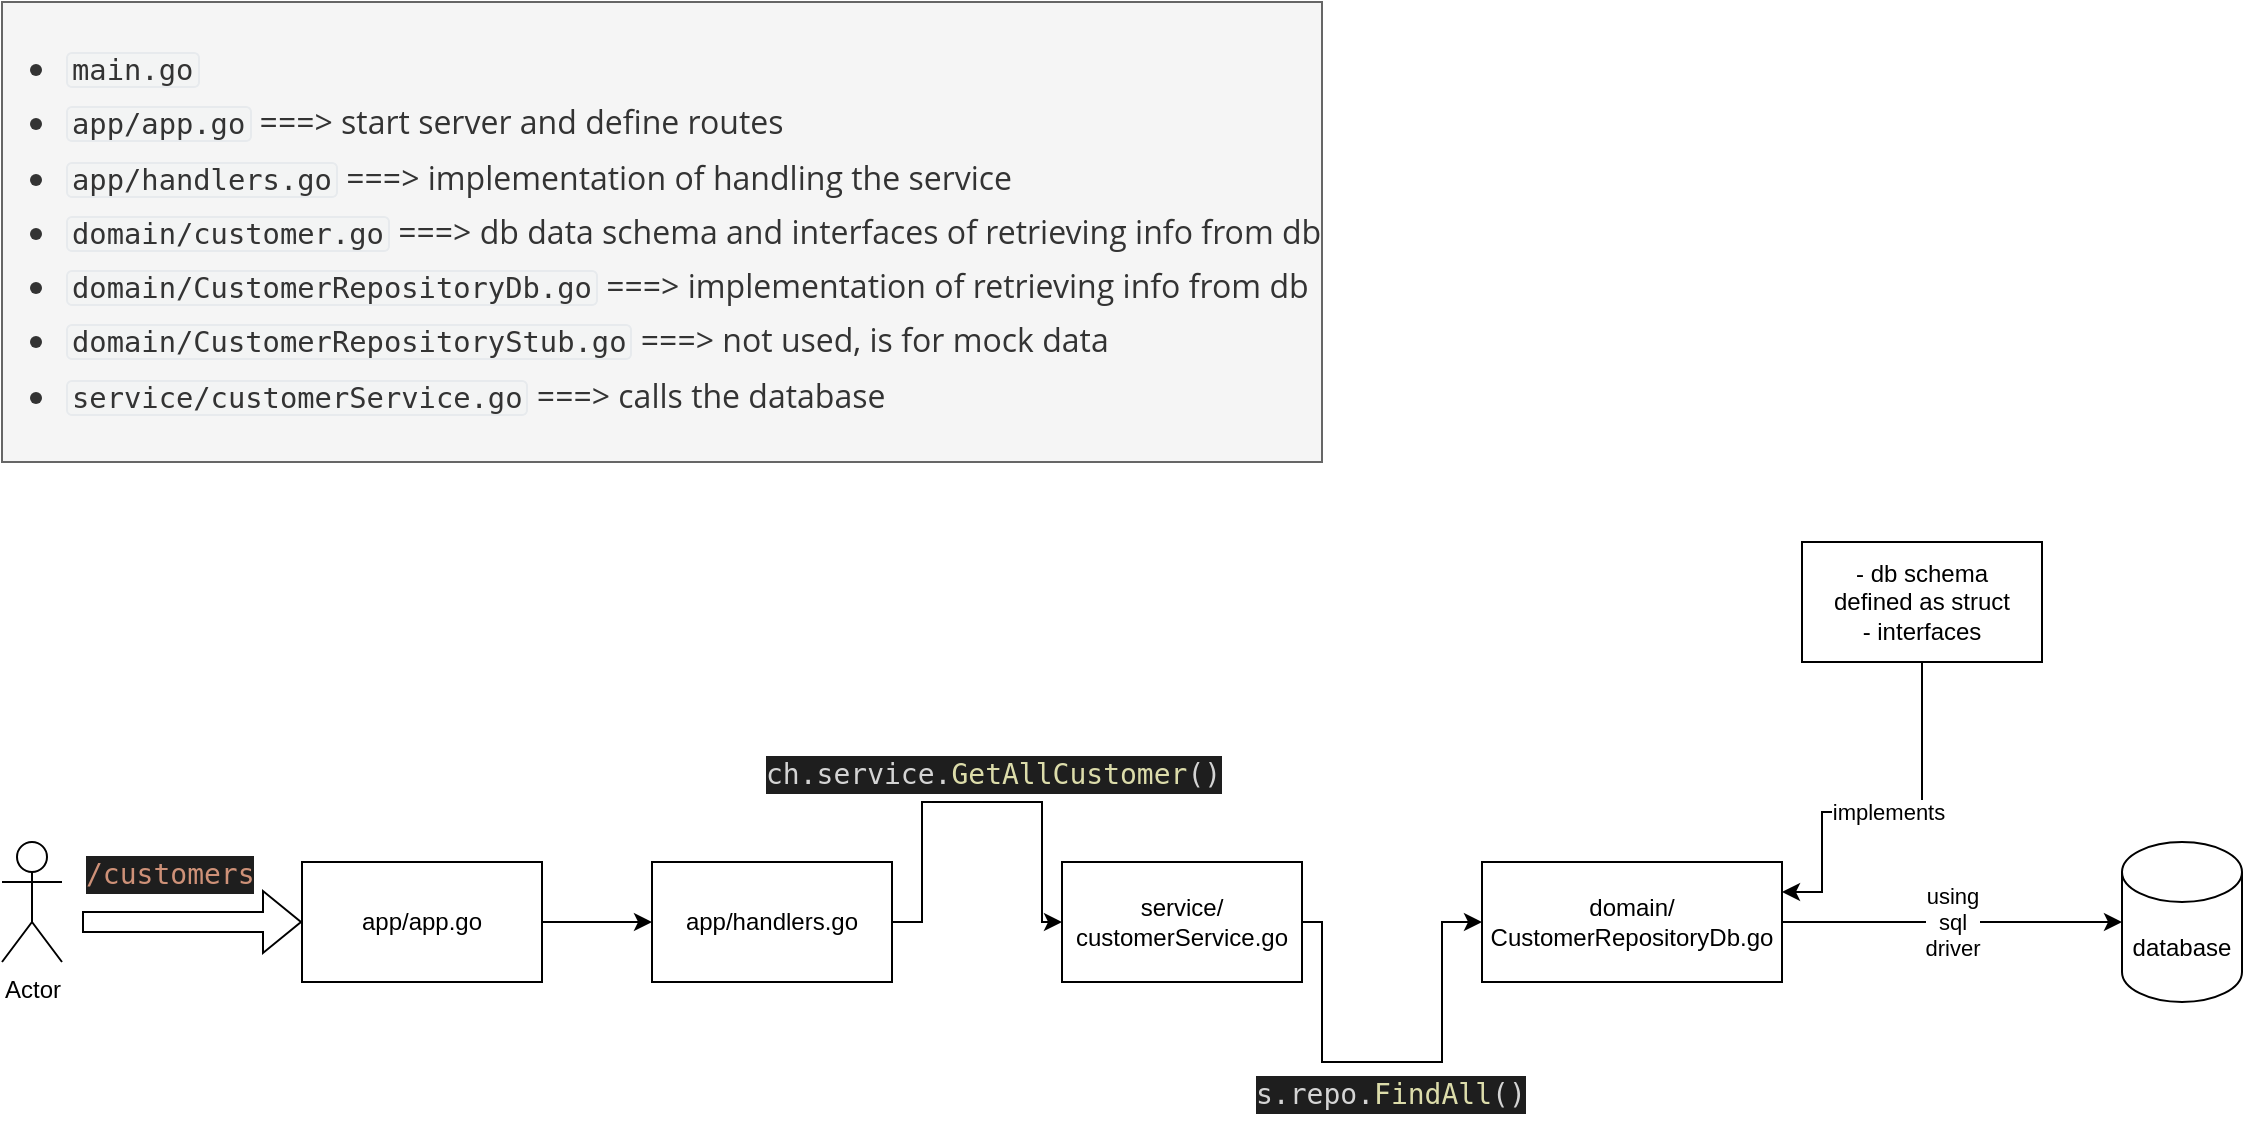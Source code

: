 <mxfile version="16.1.0" type="device" pages="2"><diagram id="Dy-mwYcSYM7fEzbQ-G6F" name="file_structure"><mxGraphModel dx="1350" dy="1909" grid="1" gridSize="10" guides="1" tooltips="1" connect="1" arrows="1" fold="1" page="1" pageScale="1" pageWidth="850" pageHeight="1100" math="0" shadow="0"><root><mxCell id="0"/><mxCell id="1" parent="0"/><mxCell id="a9E211sLJq4NFaBUIyUw-1" value="" style="shape=flexArrow;endArrow=classic;html=1;rounded=0;" parent="1" edge="1"><mxGeometry width="50" height="50" relative="1" as="geometry"><mxPoint x="80" y="270" as="sourcePoint"/><mxPoint x="190" y="270" as="targetPoint"/></mxGeometry></mxCell><mxCell id="a9E211sLJq4NFaBUIyUw-2" value="&lt;meta charset=&quot;utf-8&quot;&gt;&lt;div style=&quot;color: rgb(212, 212, 212); background-color: rgb(30, 30, 30); font-family: &amp;quot;droid sans mono&amp;quot;, &amp;quot;monospace&amp;quot;, monospace, &amp;quot;droid sans fallback&amp;quot;; font-weight: normal; font-size: 14px; line-height: 19px;&quot;&gt;&lt;div&gt;&lt;span style=&quot;color: #ce9178&quot;&gt;/customers&lt;/span&gt;&lt;/div&gt;&lt;/div&gt;" style="text;whiteSpace=wrap;html=1;" parent="1" vertex="1"><mxGeometry x="80" y="230" width="110" height="30" as="geometry"/></mxCell><mxCell id="a9E211sLJq4NFaBUIyUw-3" value="Actor" style="shape=umlActor;verticalLabelPosition=bottom;verticalAlign=top;html=1;outlineConnect=0;" parent="1" vertex="1"><mxGeometry x="40" y="230" width="30" height="60" as="geometry"/></mxCell><mxCell id="a9E211sLJq4NFaBUIyUw-7" style="edgeStyle=orthogonalEdgeStyle;rounded=0;orthogonalLoop=1;jettySize=auto;html=1;entryX=0;entryY=0.5;entryDx=0;entryDy=0;" parent="1" source="a9E211sLJq4NFaBUIyUw-5" target="a9E211sLJq4NFaBUIyUw-6" edge="1"><mxGeometry relative="1" as="geometry"/></mxCell><mxCell id="a9E211sLJq4NFaBUIyUw-5" value="app/app.go" style="rounded=0;whiteSpace=wrap;html=1;" parent="1" vertex="1"><mxGeometry x="190" y="240" width="120" height="60" as="geometry"/></mxCell><mxCell id="a9E211sLJq4NFaBUIyUw-10" style="edgeStyle=orthogonalEdgeStyle;rounded=0;orthogonalLoop=1;jettySize=auto;html=1;entryX=0;entryY=0.5;entryDx=0;entryDy=0;" parent="1" source="a9E211sLJq4NFaBUIyUw-6" target="a9E211sLJq4NFaBUIyUw-9" edge="1"><mxGeometry relative="1" as="geometry"><Array as="points"><mxPoint x="500" y="270"/><mxPoint x="500" y="210"/><mxPoint x="560" y="210"/><mxPoint x="560" y="270"/></Array></mxGeometry></mxCell><mxCell id="a9E211sLJq4NFaBUIyUw-6" value="app/handlers.go" style="rounded=0;whiteSpace=wrap;html=1;" parent="1" vertex="1"><mxGeometry x="365" y="240" width="120" height="60" as="geometry"/></mxCell><mxCell id="a9E211sLJq4NFaBUIyUw-8" value="&lt;meta charset=&quot;utf-8&quot;&gt;&lt;div style=&quot;color: rgb(212, 212, 212); background-color: rgb(30, 30, 30); font-family: &amp;quot;droid sans mono&amp;quot;, &amp;quot;monospace&amp;quot;, monospace, &amp;quot;droid sans fallback&amp;quot;; font-weight: normal; font-size: 14px; line-height: 19px;&quot;&gt;&lt;div&gt;&lt;span style=&quot;color: #d4d4d4&quot;&gt;ch.service.&lt;/span&gt;&lt;span style=&quot;color: #dcdcaa&quot;&gt;GetAllCustomer&lt;/span&gt;&lt;span style=&quot;color: #d4d4d4&quot;&gt;()&lt;/span&gt;&lt;/div&gt;&lt;/div&gt;" style="text;whiteSpace=wrap;html=1;" parent="1" vertex="1"><mxGeometry x="420" y="180" width="250" height="30" as="geometry"/></mxCell><mxCell id="a9E211sLJq4NFaBUIyUw-12" style="edgeStyle=orthogonalEdgeStyle;rounded=0;orthogonalLoop=1;jettySize=auto;html=1;entryX=0;entryY=0.5;entryDx=0;entryDy=0;" parent="1" source="a9E211sLJq4NFaBUIyUw-9" target="a9E211sLJq4NFaBUIyUw-11" edge="1"><mxGeometry relative="1" as="geometry"><Array as="points"><mxPoint x="700" y="270"/><mxPoint x="700" y="340"/><mxPoint x="760" y="340"/><mxPoint x="760" y="270"/></Array></mxGeometry></mxCell><mxCell id="a9E211sLJq4NFaBUIyUw-9" value="service/&lt;br&gt;customerService.go" style="rounded=0;whiteSpace=wrap;html=1;" parent="1" vertex="1"><mxGeometry x="570" y="240" width="120" height="60" as="geometry"/></mxCell><mxCell id="a9E211sLJq4NFaBUIyUw-15" value="using&lt;br&gt;sql&lt;br&gt;driver" style="edgeStyle=orthogonalEdgeStyle;rounded=0;orthogonalLoop=1;jettySize=auto;html=1;entryX=0;entryY=0.5;entryDx=0;entryDy=0;entryPerimeter=0;" parent="1" source="a9E211sLJq4NFaBUIyUw-11" target="a9E211sLJq4NFaBUIyUw-14" edge="1"><mxGeometry relative="1" as="geometry"/></mxCell><mxCell id="a9E211sLJq4NFaBUIyUw-11" value="domain/&lt;br&gt;CustomerRepositoryDb.go" style="rounded=0;whiteSpace=wrap;html=1;" parent="1" vertex="1"><mxGeometry x="780" y="240" width="150" height="60" as="geometry"/></mxCell><mxCell id="a9E211sLJq4NFaBUIyUw-13" value="&lt;meta charset=&quot;utf-8&quot;&gt;&lt;div style=&quot;color: rgb(212, 212, 212); background-color: rgb(30, 30, 30); font-family: &amp;quot;droid sans mono&amp;quot;, &amp;quot;monospace&amp;quot;, monospace, &amp;quot;droid sans fallback&amp;quot;; font-weight: normal; font-size: 14px; line-height: 19px;&quot;&gt;&lt;div&gt;&lt;span style=&quot;color: #d4d4d4&quot;&gt;s.repo.&lt;/span&gt;&lt;span style=&quot;color: #dcdcaa&quot;&gt;FindAll&lt;/span&gt;&lt;span style=&quot;color: #d4d4d4&quot;&gt;()&lt;/span&gt;&lt;/div&gt;&lt;/div&gt;" style="text;whiteSpace=wrap;html=1;" parent="1" vertex="1"><mxGeometry x="665" y="340" width="160" height="30" as="geometry"/></mxCell><mxCell id="a9E211sLJq4NFaBUIyUw-14" value="database" style="shape=cylinder3;whiteSpace=wrap;html=1;boundedLbl=1;backgroundOutline=1;size=15;" parent="1" vertex="1"><mxGeometry x="1100" y="230" width="60" height="80" as="geometry"/></mxCell><mxCell id="a9E211sLJq4NFaBUIyUw-19" value="implements" style="edgeStyle=orthogonalEdgeStyle;rounded=0;orthogonalLoop=1;jettySize=auto;html=1;entryX=1;entryY=0.25;entryDx=0;entryDy=0;" parent="1" source="a9E211sLJq4NFaBUIyUw-17" target="a9E211sLJq4NFaBUIyUw-11" edge="1"><mxGeometry relative="1" as="geometry"><Array as="points"><mxPoint x="1000" y="215"/><mxPoint x="950" y="215"/><mxPoint x="950" y="255"/></Array></mxGeometry></mxCell><mxCell id="a9E211sLJq4NFaBUIyUw-17" value="- db schema&lt;br&gt;defined as struct&lt;br&gt;- interfaces" style="rounded=0;whiteSpace=wrap;html=1;" parent="1" vertex="1"><mxGeometry x="940" y="80" width="120" height="60" as="geometry"/></mxCell><mxCell id="a9E211sLJq4NFaBUIyUw-22" value="&lt;ul class=&quot;ul-list&quot; style=&quot;box-sizing: border-box ; margin: 0.8em 0px ; padding-left: 30px ; position: relative ; color: rgb(51 , 51 , 51) ; font-family: &amp;#34;open sans&amp;#34; , &amp;#34;clear sans&amp;#34; , &amp;#34;helvetica neue&amp;#34; , &amp;#34;helvetica&amp;#34; , &amp;#34;arial&amp;#34; , &amp;#34;segoe ui emoji&amp;#34; , sans-serif ; font-size: 16px ; font-style: normal ; font-weight: 400 ; letter-spacing: normal ; text-indent: 0px ; text-transform: none ; word-spacing: 0px&quot;&gt;&lt;li class=&quot;md-list-item md-focus-container&quot; style=&quot;box-sizing: border-box ; margin: 0px ; position: relative&quot;&gt;&lt;p class=&quot;md-end-block md-p md-focus&quot; style=&quot;box-sizing: border-box ; line-height: inherit ; margin: 0px 0px 0.5rem ; position: relative&quot;&gt;&lt;span spellcheck=&quot;false&quot; class=&quot;md-pair-s md-expand&quot; style=&quot;box-sizing: border-box&quot;&gt;&lt;code style=&quot;box-sizing: border-box ; border: 1px solid rgb(231 , 234 , 237) ; background-color: rgb(243 , 244 , 244) ; border-radius: 3px ; padding: 0px 2px ; font-size: 0.9em&quot;&gt;main.go&lt;/code&gt;&lt;/span&gt;&lt;/p&gt;&lt;/li&gt;&lt;li class=&quot;md-list-item&quot; style=&quot;box-sizing: border-box ; margin: 0px ; position: relative&quot;&gt;&lt;p class=&quot;md-end-block md-p&quot; style=&quot;box-sizing: border-box ; line-height: inherit ; margin: 0px 0px 0.5rem ; position: relative&quot;&gt;&lt;span spellcheck=&quot;false&quot; class=&quot;md-pair-s&quot; style=&quot;box-sizing: border-box&quot;&gt;&lt;code style=&quot;box-sizing: border-box ; border: 1px solid rgb(231 , 234 , 237) ; background-color: rgb(243 , 244 , 244) ; border-radius: 3px ; padding: 0px 2px ; font-size: 0.9em&quot;&gt;app/app.go&lt;/code&gt;&lt;/span&gt;&lt;span class=&quot;md-plain&quot; style=&quot;box-sizing: border-box&quot;&gt; ===&amp;gt; start server and define routes&lt;/span&gt;&lt;/p&gt;&lt;/li&gt;&lt;li class=&quot;md-list-item&quot; style=&quot;box-sizing: border-box ; margin: 0px ; position: relative&quot;&gt;&lt;p class=&quot;md-end-block md-p&quot; style=&quot;box-sizing: border-box ; line-height: inherit ; margin: 0px 0px 0.5rem ; position: relative&quot;&gt;&lt;span spellcheck=&quot;false&quot; class=&quot;md-pair-s&quot; style=&quot;box-sizing: border-box&quot;&gt;&lt;code style=&quot;box-sizing: border-box ; border: 1px solid rgb(231 , 234 , 237) ; background-color: rgb(243 , 244 , 244) ; border-radius: 3px ; padding: 0px 2px ; font-size: 0.9em&quot;&gt;app/handlers.go&lt;/code&gt;&lt;/span&gt;&lt;span class=&quot;md-plain&quot; style=&quot;box-sizing: border-box&quot;&gt; ===&amp;gt; implementation of handling the service&lt;/span&gt;&lt;/p&gt;&lt;/li&gt;&lt;li class=&quot;md-list-item&quot; style=&quot;box-sizing: border-box ; margin: 0px ; position: relative&quot;&gt;&lt;p class=&quot;md-end-block md-p&quot; style=&quot;box-sizing: border-box ; line-height: inherit ; margin: 0px 0px 0.5rem ; position: relative&quot;&gt;&lt;span spellcheck=&quot;false&quot; class=&quot;md-pair-s&quot; style=&quot;box-sizing: border-box&quot;&gt;&lt;code style=&quot;box-sizing: border-box ; border: 1px solid rgb(231 , 234 , 237) ; background-color: rgb(243 , 244 , 244) ; border-radius: 3px ; padding: 0px 2px ; font-size: 0.9em&quot;&gt;domain/customer.go&lt;/code&gt;&lt;/span&gt;&lt;span class=&quot;md-plain&quot; style=&quot;box-sizing: border-box&quot;&gt; ===&amp;gt; db data schema and interfaces of retrieving info from db&lt;/span&gt;&lt;/p&gt;&lt;/li&gt;&lt;li class=&quot;md-list-item&quot; style=&quot;box-sizing: border-box ; margin: 0px ; position: relative&quot;&gt;&lt;p class=&quot;md-end-block md-p&quot; style=&quot;box-sizing: border-box ; line-height: inherit ; margin: 0px 0px 0.5rem ; position: relative&quot;&gt;&lt;span spellcheck=&quot;false&quot; class=&quot;md-pair-s&quot; style=&quot;box-sizing: border-box&quot;&gt;&lt;code style=&quot;box-sizing: border-box ; border: 1px solid rgb(231 , 234 , 237) ; background-color: rgb(243 , 244 , 244) ; border-radius: 3px ; padding: 0px 2px ; font-size: 0.9em&quot;&gt;domain/CustomerRepositoryDb.go&lt;/code&gt;&lt;/span&gt;&lt;span class=&quot;md-plain&quot; style=&quot;box-sizing: border-box&quot;&gt; ===&amp;gt; implementation of retrieving info from db&lt;/span&gt;&lt;/p&gt;&lt;/li&gt;&lt;li class=&quot;md-list-item&quot; style=&quot;box-sizing: border-box ; margin: 0px ; position: relative&quot;&gt;&lt;p class=&quot;md-end-block md-p&quot; style=&quot;box-sizing: border-box ; line-height: inherit ; margin: 0px 0px 0.5rem ; position: relative&quot;&gt;&lt;span spellcheck=&quot;false&quot; class=&quot;md-pair-s&quot; style=&quot;box-sizing: border-box&quot;&gt;&lt;code style=&quot;box-sizing: border-box ; border: 1px solid rgb(231 , 234 , 237) ; background-color: rgb(243 , 244 , 244) ; border-radius: 3px ; padding: 0px 2px ; font-size: 0.9em&quot;&gt;domain/CustomerRepositoryStub.go&lt;/code&gt;&lt;/span&gt;&lt;span class=&quot;md-plain&quot; style=&quot;box-sizing: border-box&quot;&gt; ===&amp;gt; not used, is for mock data&lt;/span&gt;&lt;/p&gt;&lt;/li&gt;&lt;li class=&quot;md-list-item md-focus-container&quot; style=&quot;box-sizing: border-box ; margin: 0px ; position: relative&quot;&gt;&lt;p class=&quot;md-end-block md-p md-focus&quot; style=&quot;box-sizing: border-box ; line-height: inherit ; margin: 0px 0px 0.5rem ; position: relative&quot;&gt;&lt;span spellcheck=&quot;false&quot; class=&quot;md-pair-s&quot; style=&quot;box-sizing: border-box&quot;&gt;&lt;code style=&quot;box-sizing: border-box ; border: 1px solid rgb(231 , 234 , 237) ; background-color: rgb(243 , 244 , 244) ; border-radius: 3px ; padding: 0px 2px ; font-size: 0.9em&quot;&gt;service/customerService.go&lt;/code&gt;&lt;/span&gt;&lt;span class=&quot;md-plain md-expand&quot; style=&quot;box-sizing: border-box&quot;&gt; ===&amp;gt; calls the database&lt;/span&gt;&lt;/p&gt;&lt;/li&gt;&lt;/ul&gt;" style="text;html=1;strokeColor=#666666;fillColor=#f5f5f5;align=left;verticalAlign=middle;whiteSpace=wrap;rounded=0;fontColor=#333333;" parent="1" vertex="1"><mxGeometry x="40" y="-190" width="660" height="230" as="geometry"/></mxCell></root></mxGraphModel></diagram><diagram id="lxzRezU0jtjzKDYKcQo4" name="architecture"><mxGraphModel dx="771" dy="462" grid="1" gridSize="10" guides="1" tooltips="1" connect="1" arrows="1" fold="1" page="1" pageScale="1" pageWidth="850" pageHeight="1100" math="0" shadow="0"><root><mxCell id="U9Rr8F08ZtO_yi4Bqy2h-0"/><mxCell id="U9Rr8F08ZtO_yi4Bqy2h-1" parent="U9Rr8F08ZtO_yi4Bqy2h-0"/><mxCell id="U9Rr8F08ZtO_yi4Bqy2h-2" value="HANDLER" style="rounded=0;whiteSpace=wrap;html=1;fillColor=#d5e8d4;strokeColor=#82b366;" vertex="1" parent="U9Rr8F08ZtO_yi4Bqy2h-1"><mxGeometry x="80" y="220" width="120" height="60" as="geometry"/></mxCell><mxCell id="U9Rr8F08ZtO_yi4Bqy2h-3" value="SERVICE" style="rounded=0;whiteSpace=wrap;html=1;fillColor=#fff2cc;strokeColor=#d6b656;" vertex="1" parent="U9Rr8F08ZtO_yi4Bqy2h-1"><mxGeometry x="320" y="220" width="120" height="60" as="geometry"/></mxCell><mxCell id="U9Rr8F08ZtO_yi4Bqy2h-4" value="REPOSITORY" style="rounded=0;whiteSpace=wrap;html=1;fillColor=#e1d5e7;strokeColor=#9673a6;" vertex="1" parent="U9Rr8F08ZtO_yi4Bqy2h-1"><mxGeometry x="560" y="220" width="120" height="60" as="geometry"/></mxCell><mxCell id="U9Rr8F08ZtO_yi4Bqy2h-5" value="" style="endArrow=none;dashed=1;html=1;rounded=0;entryX=0.5;entryY=1;entryDx=0;entryDy=0;" edge="1" parent="U9Rr8F08ZtO_yi4Bqy2h-1" target="U9Rr8F08ZtO_yi4Bqy2h-2"><mxGeometry width="50" height="50" relative="1" as="geometry"><mxPoint x="140" y="520" as="sourcePoint"/><mxPoint x="450" y="390" as="targetPoint"/></mxGeometry></mxCell><mxCell id="U9Rr8F08ZtO_yi4Bqy2h-6" value="" style="endArrow=none;dashed=1;html=1;rounded=0;entryX=0.5;entryY=1;entryDx=0;entryDy=0;" edge="1" parent="U9Rr8F08ZtO_yi4Bqy2h-1"><mxGeometry width="50" height="50" relative="1" as="geometry"><mxPoint x="379.5" y="518" as="sourcePoint"/><mxPoint x="379.5" y="278" as="targetPoint"/></mxGeometry></mxCell><mxCell id="U9Rr8F08ZtO_yi4Bqy2h-7" value="" style="endArrow=none;dashed=1;html=1;rounded=0;entryX=0.5;entryY=1;entryDx=0;entryDy=0;" edge="1" parent="U9Rr8F08ZtO_yi4Bqy2h-1"><mxGeometry width="50" height="50" relative="1" as="geometry"><mxPoint x="619.5" y="520" as="sourcePoint"/><mxPoint x="619.5" y="280" as="targetPoint"/></mxGeometry></mxCell><mxCell id="U9Rr8F08ZtO_yi4Bqy2h-8" value="" style="endArrow=classic;html=1;rounded=0;" edge="1" parent="U9Rr8F08ZtO_yi4Bqy2h-1"><mxGeometry width="50" height="50" relative="1" as="geometry"><mxPoint x="140" y="340" as="sourcePoint"/><mxPoint x="380" y="340" as="targetPoint"/></mxGeometry></mxCell><mxCell id="U9Rr8F08ZtO_yi4Bqy2h-9" value="1: DTO" style="text;html=1;strokeColor=#666666;fillColor=#f5f5f5;align=center;verticalAlign=middle;whiteSpace=wrap;rounded=0;fontColor=#333333;" vertex="1" parent="U9Rr8F08ZtO_yi4Bqy2h-1"><mxGeometry x="220" y="310" width="60" height="30" as="geometry"/></mxCell><mxCell id="U9Rr8F08ZtO_yi4Bqy2h-10" value="" style="endArrow=classic;html=1;rounded=0;" edge="1" parent="U9Rr8F08ZtO_yi4Bqy2h-1"><mxGeometry width="50" height="50" relative="1" as="geometry"><mxPoint x="380" y="360" as="sourcePoint"/><mxPoint x="620" y="360" as="targetPoint"/></mxGeometry></mxCell><mxCell id="U9Rr8F08ZtO_yi4Bqy2h-11" value="2: Domain" style="text;html=1;strokeColor=#666666;fillColor=#f5f5f5;align=center;verticalAlign=middle;whiteSpace=wrap;rounded=0;fontColor=#333333;" vertex="1" parent="U9Rr8F08ZtO_yi4Bqy2h-1"><mxGeometry x="480" y="330" width="60" height="30" as="geometry"/></mxCell><mxCell id="U9Rr8F08ZtO_yi4Bqy2h-12" value="" style="endArrow=classic;html=1;rounded=0;" edge="1" parent="U9Rr8F08ZtO_yi4Bqy2h-1"><mxGeometry width="50" height="50" relative="1" as="geometry"><mxPoint x="620" y="430" as="sourcePoint"/><mxPoint x="380" y="430" as="targetPoint"/></mxGeometry></mxCell><mxCell id="U9Rr8F08ZtO_yi4Bqy2h-13" value="3: Domain" style="text;html=1;strokeColor=#666666;fillColor=#f5f5f5;align=center;verticalAlign=middle;whiteSpace=wrap;rounded=0;fontColor=#333333;" vertex="1" parent="U9Rr8F08ZtO_yi4Bqy2h-1"><mxGeometry x="480" y="400" width="60" height="30" as="geometry"/></mxCell><mxCell id="U9Rr8F08ZtO_yi4Bqy2h-14" value="" style="endArrow=classic;html=1;rounded=0;" edge="1" parent="U9Rr8F08ZtO_yi4Bqy2h-1"><mxGeometry width="50" height="50" relative="1" as="geometry"><mxPoint x="380" y="470" as="sourcePoint"/><mxPoint x="140" y="470" as="targetPoint"/></mxGeometry></mxCell><mxCell id="U9Rr8F08ZtO_yi4Bqy2h-15" value="4: DTO" style="text;html=1;strokeColor=#666666;fillColor=#f5f5f5;align=center;verticalAlign=middle;whiteSpace=wrap;rounded=0;fontColor=#333333;" vertex="1" parent="U9Rr8F08ZtO_yi4Bqy2h-1"><mxGeometry x="220" y="440" width="60" height="30" as="geometry"/></mxCell></root></mxGraphModel></diagram></mxfile>